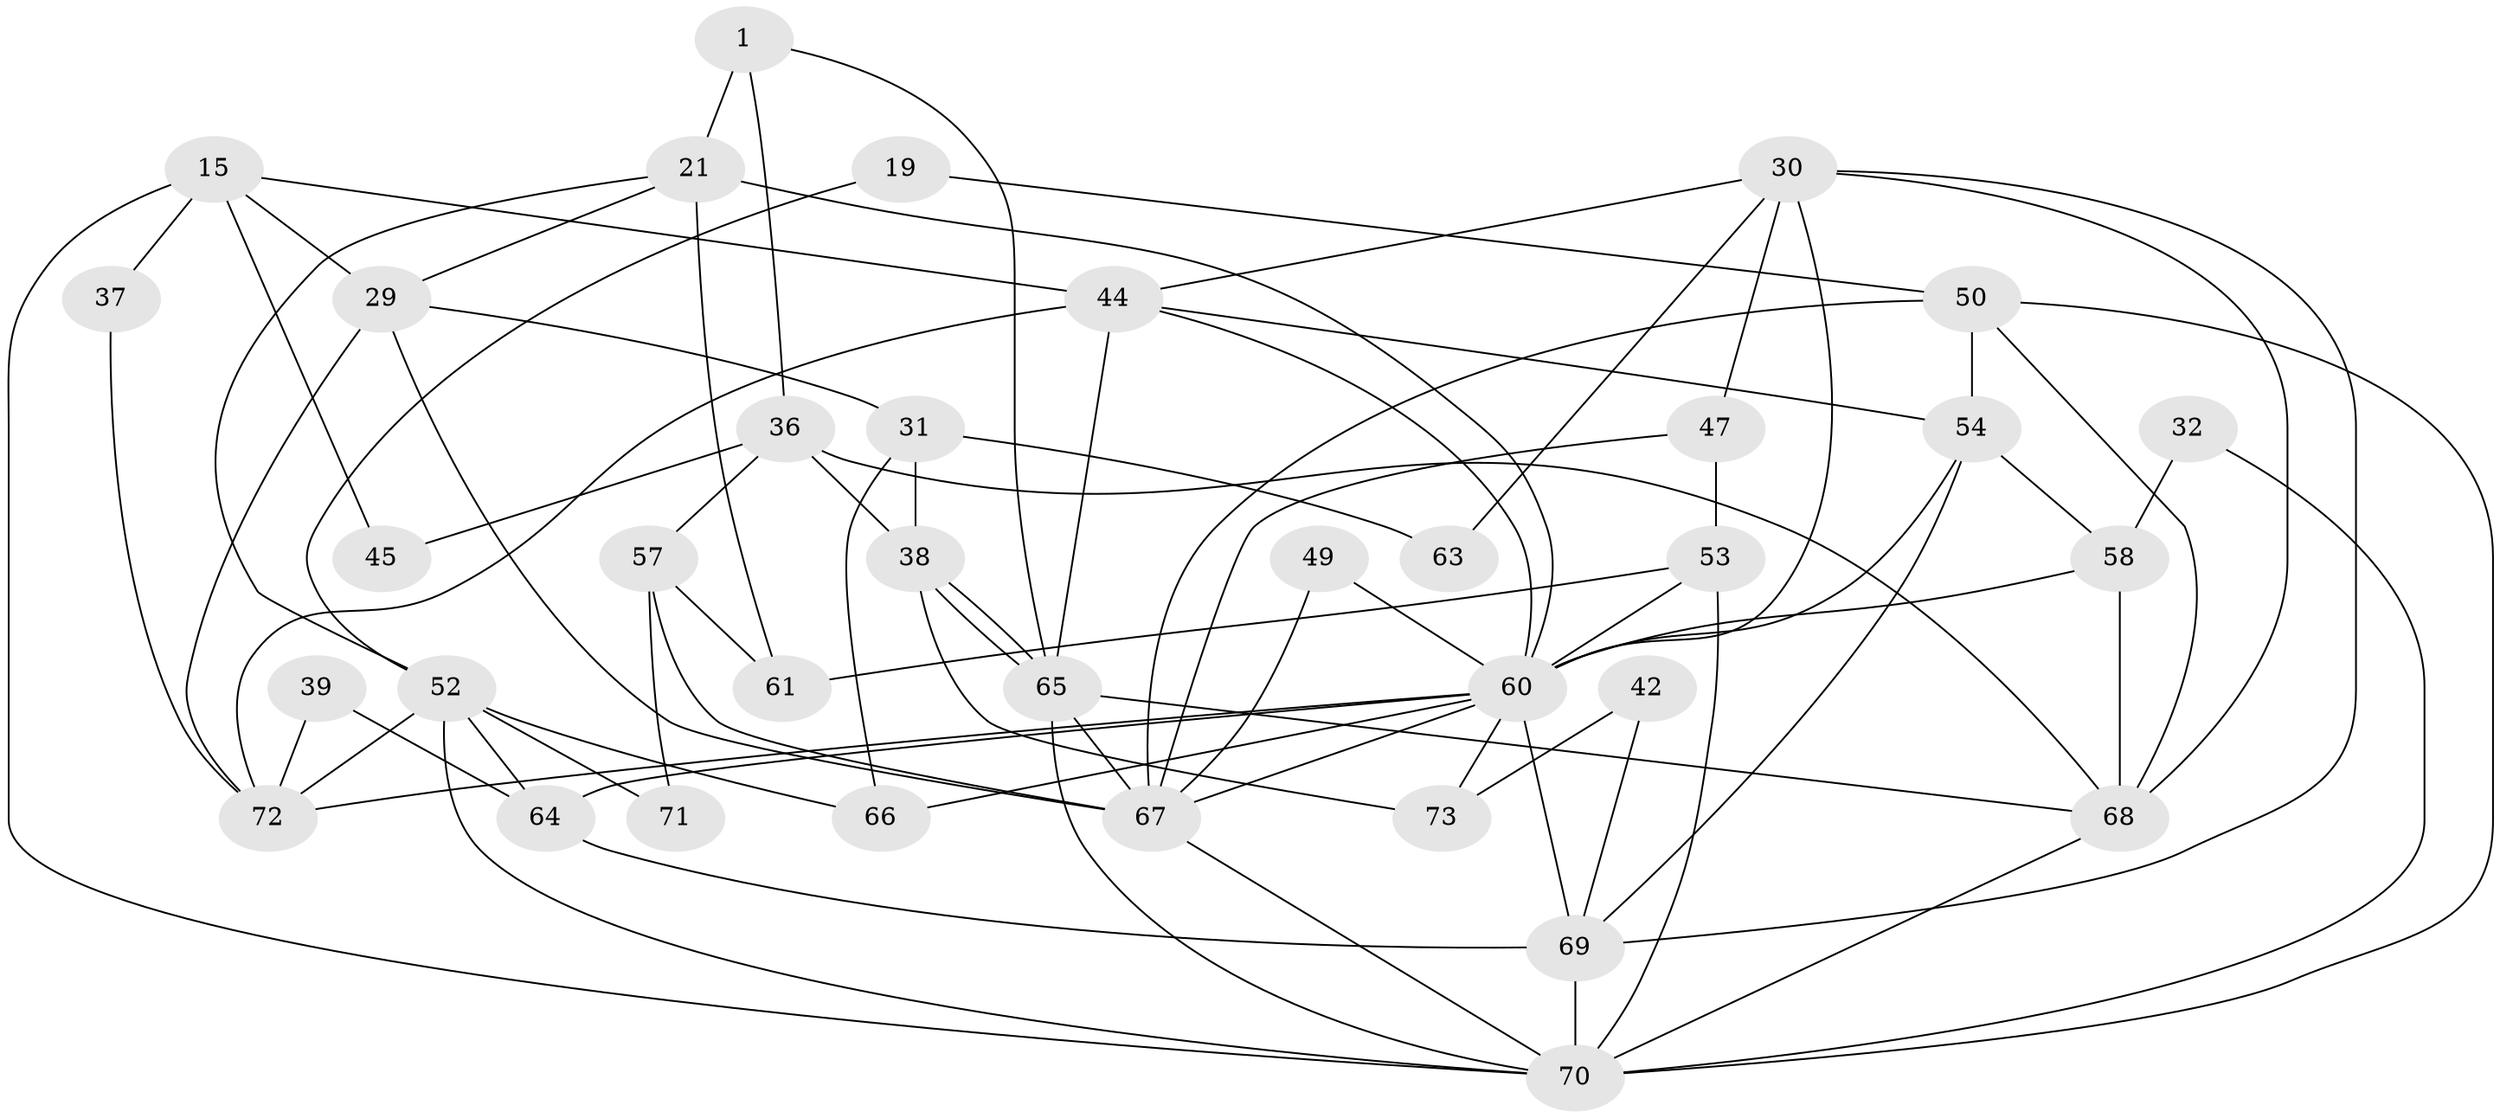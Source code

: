 // original degree distribution, {4: 0.3150684931506849, 6: 0.136986301369863, 2: 0.1917808219178082, 3: 0.1780821917808219, 5: 0.1232876712328767, 7: 0.0547945205479452}
// Generated by graph-tools (version 1.1) at 2025/50/03/09/25 04:50:52]
// undirected, 36 vertices, 81 edges
graph export_dot {
graph [start="1"]
  node [color=gray90,style=filled];
  1;
  15 [super="+8+9"];
  19;
  21 [super="+20"];
  29 [super="+24"];
  30 [super="+16"];
  31;
  32;
  36;
  37;
  38;
  39;
  42;
  44 [super="+4"];
  45;
  47 [super="+22"];
  49;
  50;
  52 [super="+34"];
  53 [super="+51"];
  54;
  57;
  58;
  60 [super="+56+55"];
  61;
  63;
  64;
  65 [super="+26"];
  66;
  67 [super="+12+48"];
  68 [super="+40+59"];
  69 [super="+46+62"];
  70 [super="+33+23+35"];
  71;
  72 [super="+17"];
  73;
  1 -- 65;
  1 -- 21 [weight=2];
  1 -- 36;
  15 -- 44 [weight=3];
  15 -- 37;
  15 -- 45;
  15 -- 29;
  15 -- 70 [weight=3];
  19 -- 52;
  19 -- 50;
  21 -- 61;
  21 -- 52;
  21 -- 29;
  21 -- 60 [weight=3];
  29 -- 67 [weight=2];
  29 -- 31;
  29 -- 72;
  30 -- 44 [weight=2];
  30 -- 47;
  30 -- 68 [weight=2];
  30 -- 63;
  30 -- 69;
  30 -- 60;
  31 -- 66;
  31 -- 38;
  31 -- 63;
  32 -- 70;
  32 -- 58;
  36 -- 38;
  36 -- 45;
  36 -- 57;
  36 -- 68;
  37 -- 72;
  38 -- 65;
  38 -- 65;
  38 -- 73;
  39 -- 64;
  39 -- 72;
  42 -- 73;
  42 -- 69;
  44 -- 72 [weight=2];
  44 -- 54;
  44 -- 65;
  44 -- 60;
  47 -- 67;
  47 -- 53;
  49 -- 67;
  49 -- 60;
  50 -- 68 [weight=2];
  50 -- 54;
  50 -- 67 [weight=2];
  50 -- 70;
  52 -- 72 [weight=2];
  52 -- 64;
  52 -- 66;
  52 -- 71;
  52 -- 70;
  53 -- 60 [weight=3];
  53 -- 61;
  53 -- 70 [weight=4];
  54 -- 58;
  54 -- 69;
  54 -- 60;
  57 -- 61;
  57 -- 71;
  57 -- 67;
  58 -- 60;
  58 -- 68;
  60 -- 69 [weight=2];
  60 -- 64;
  60 -- 66;
  60 -- 67;
  60 -- 72;
  60 -- 73;
  64 -- 69 [weight=2];
  65 -- 68;
  65 -- 67;
  65 -- 70;
  67 -- 70 [weight=2];
  68 -- 70 [weight=2];
  69 -- 70 [weight=4];
}
